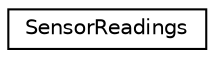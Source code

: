 digraph "Graphical Class Hierarchy"
{
 // LATEX_PDF_SIZE
  edge [fontname="Helvetica",fontsize="10",labelfontname="Helvetica",labelfontsize="10"];
  node [fontname="Helvetica",fontsize="10",shape=record];
  rankdir="LR";
  Node0 [label="SensorReadings",height=0.2,width=0.4,color="black", fillcolor="white", style="filled",URL="$structSensorReadings.html",tooltip=" "];
}

